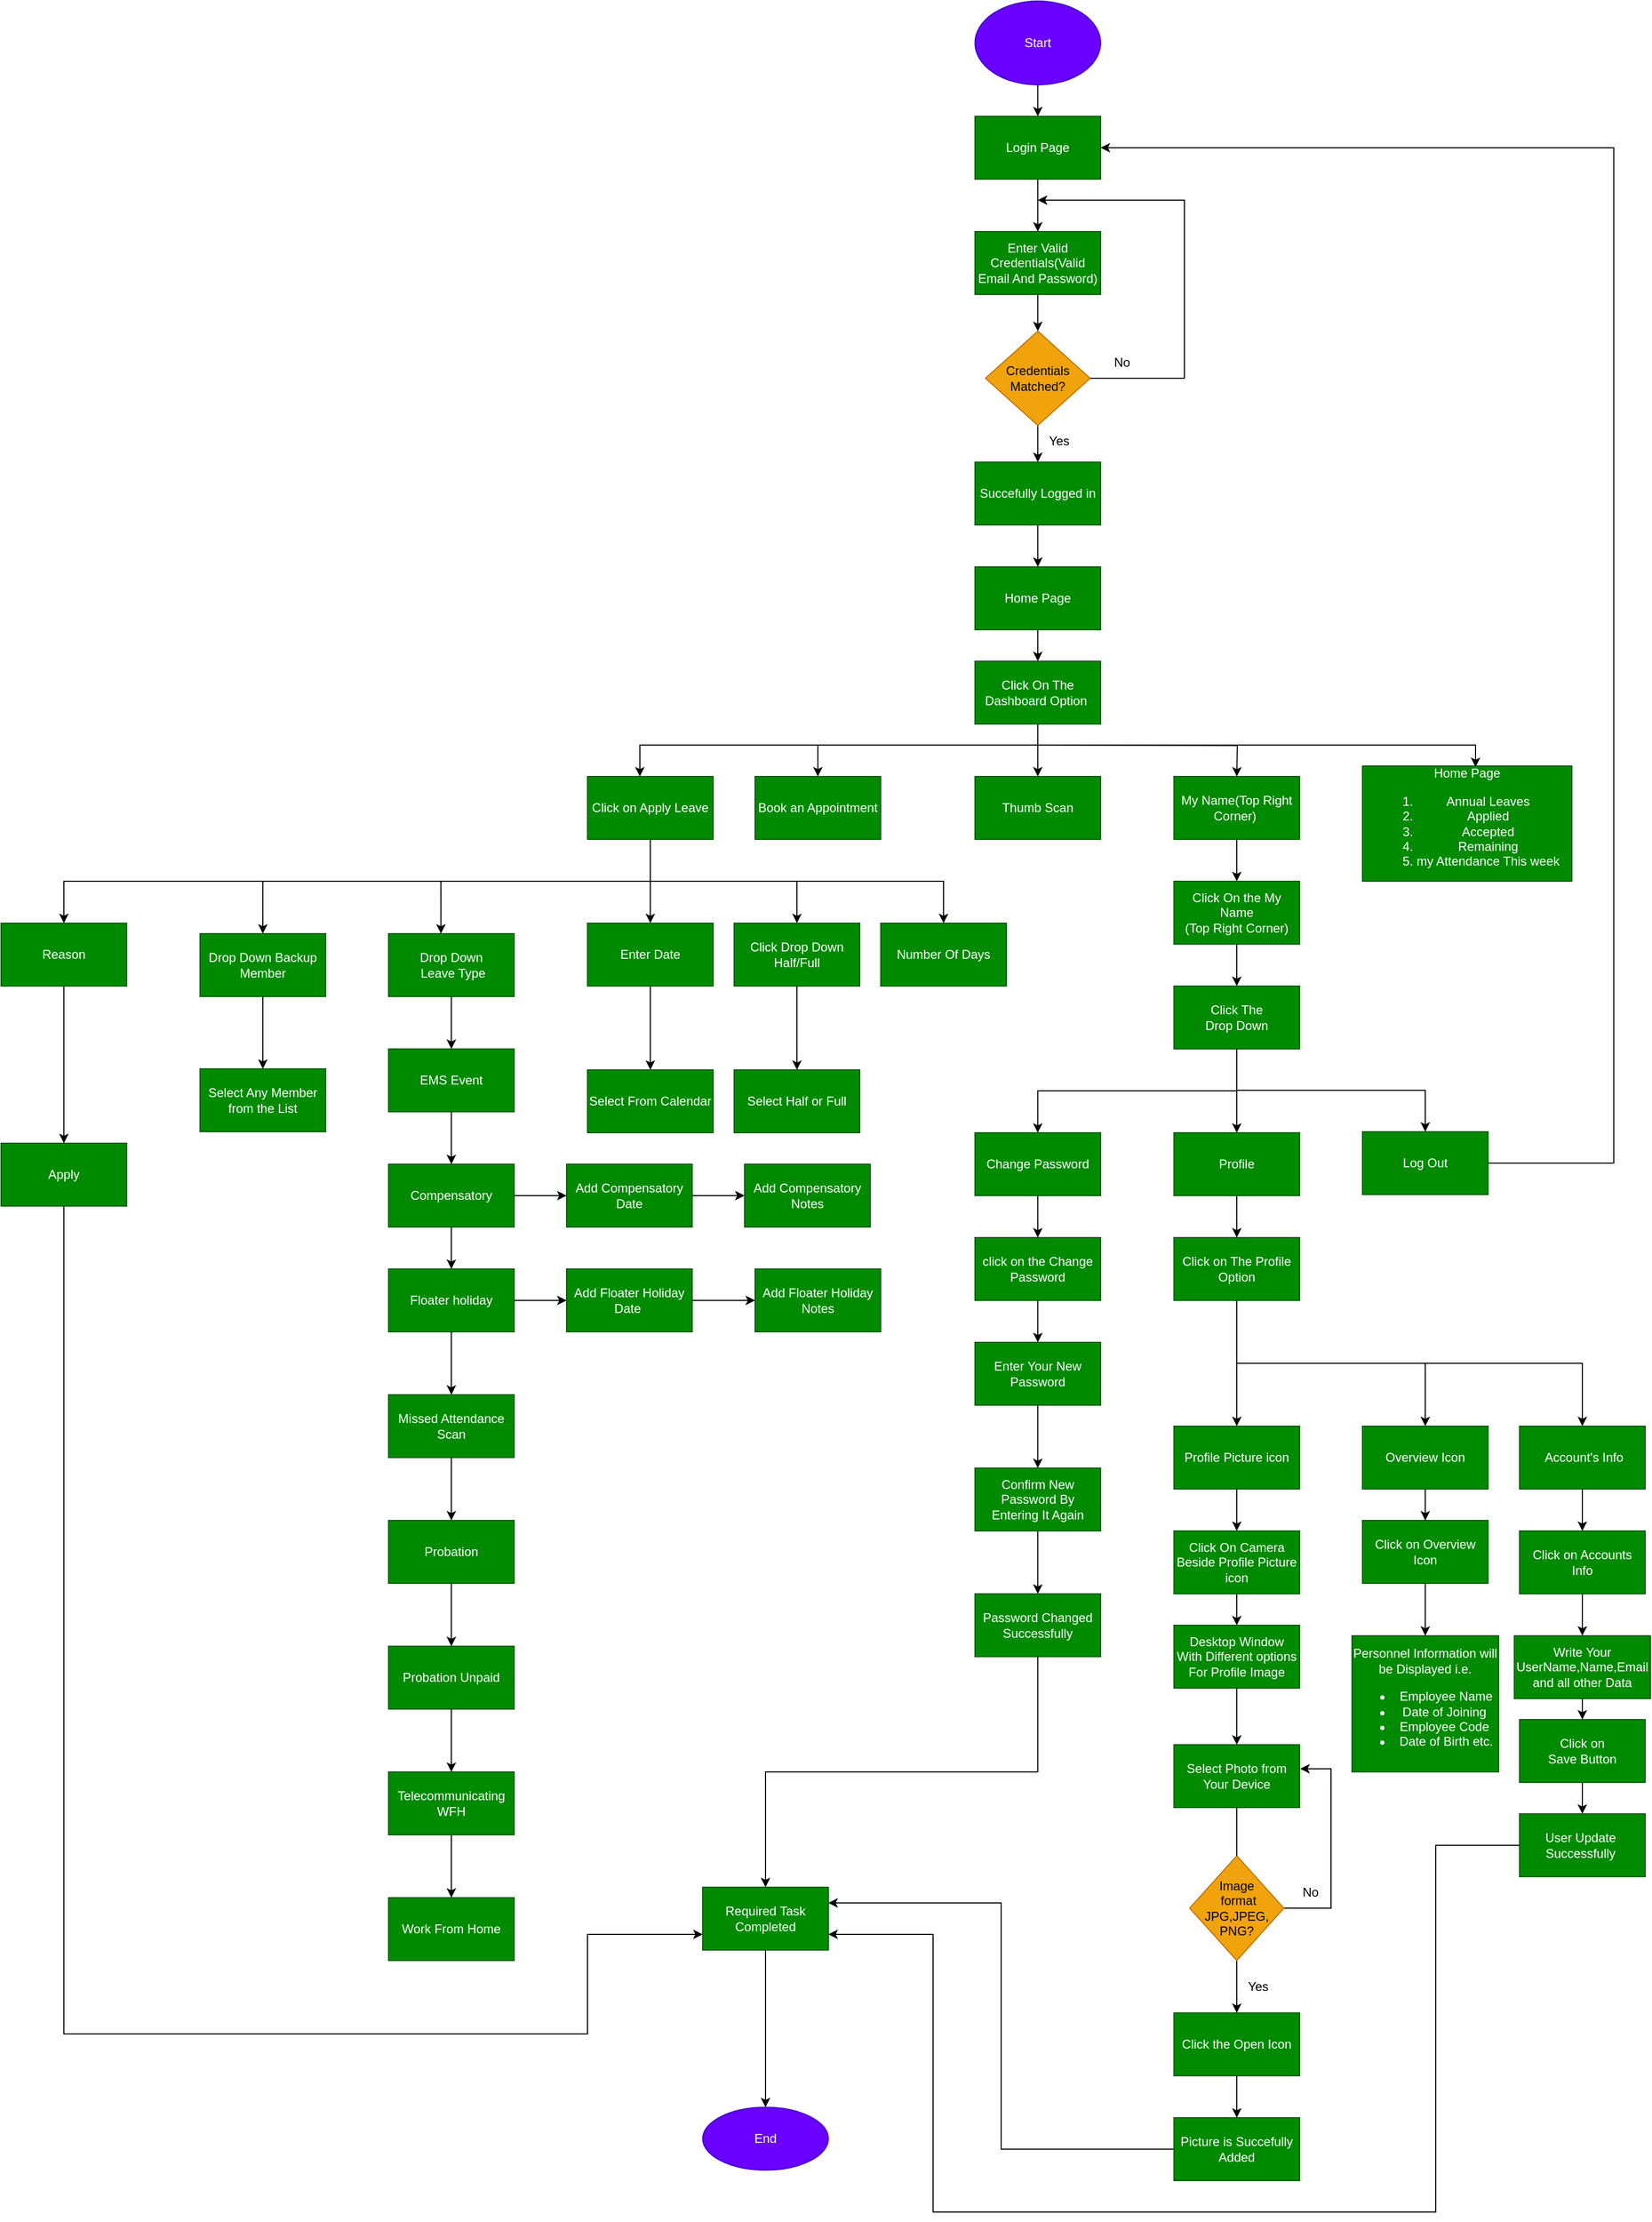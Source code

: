 <mxfile version="20.5.1" type="device"><diagram id="C5RBs43oDa-KdzZeNtuy" name="Page-1"><mxGraphModel dx="2405" dy="876" grid="1" gridSize="10" guides="1" tooltips="1" connect="1" arrows="1" fold="1" page="1" pageScale="1" pageWidth="827" pageHeight="1169" math="0" shadow="0"><root><mxCell id="WIyWlLk6GJQsqaUBKTNV-0"/><mxCell id="WIyWlLk6GJQsqaUBKTNV-1" parent="WIyWlLk6GJQsqaUBKTNV-0"/><mxCell id="7lAo1wxDsOlnuEA55VsT-2" value="" style="edgeStyle=orthogonalEdgeStyle;rounded=0;orthogonalLoop=1;jettySize=auto;html=1;" edge="1" parent="WIyWlLk6GJQsqaUBKTNV-1" source="7lAo1wxDsOlnuEA55VsT-0" target="7lAo1wxDsOlnuEA55VsT-1"><mxGeometry relative="1" as="geometry"/></mxCell><mxCell id="7lAo1wxDsOlnuEA55VsT-0" value="Start" style="ellipse;whiteSpace=wrap;html=1;fillColor=#6a00ff;fontColor=#ffffff;strokeColor=#3700CC;" vertex="1" parent="WIyWlLk6GJQsqaUBKTNV-1"><mxGeometry x="380" y="30" width="120" height="80" as="geometry"/></mxCell><mxCell id="7lAo1wxDsOlnuEA55VsT-11" value="" style="edgeStyle=orthogonalEdgeStyle;rounded=0;orthogonalLoop=1;jettySize=auto;html=1;" edge="1" parent="WIyWlLk6GJQsqaUBKTNV-1" source="7lAo1wxDsOlnuEA55VsT-1" target="7lAo1wxDsOlnuEA55VsT-5"><mxGeometry relative="1" as="geometry"/></mxCell><mxCell id="7lAo1wxDsOlnuEA55VsT-1" value="Login Page" style="whiteSpace=wrap;html=1;fillColor=#008a00;fontColor=#ffffff;strokeColor=#005700;" vertex="1" parent="WIyWlLk6GJQsqaUBKTNV-1"><mxGeometry x="380" y="140" width="120" height="60" as="geometry"/></mxCell><mxCell id="7lAo1wxDsOlnuEA55VsT-16" value="" style="edgeStyle=orthogonalEdgeStyle;rounded=0;orthogonalLoop=1;jettySize=auto;html=1;" edge="1" parent="WIyWlLk6GJQsqaUBKTNV-1" source="7lAo1wxDsOlnuEA55VsT-5" target="7lAo1wxDsOlnuEA55VsT-6"><mxGeometry relative="1" as="geometry"/></mxCell><mxCell id="7lAo1wxDsOlnuEA55VsT-5" value="Enter Valid Credentials(Valid Email And Password)" style="rounded=0;whiteSpace=wrap;html=1;fillColor=#008a00;fontColor=#ffffff;strokeColor=#005700;" vertex="1" parent="WIyWlLk6GJQsqaUBKTNV-1"><mxGeometry x="380" y="250" width="120" height="60" as="geometry"/></mxCell><mxCell id="7lAo1wxDsOlnuEA55VsT-18" value="" style="edgeStyle=orthogonalEdgeStyle;rounded=0;orthogonalLoop=1;jettySize=auto;html=1;" edge="1" parent="WIyWlLk6GJQsqaUBKTNV-1" source="7lAo1wxDsOlnuEA55VsT-6" target="7lAo1wxDsOlnuEA55VsT-17"><mxGeometry relative="1" as="geometry"/></mxCell><mxCell id="7lAo1wxDsOlnuEA55VsT-6" value="Credentials Matched?" style="rhombus;whiteSpace=wrap;html=1;fillColor=#f0a30a;fontColor=#000000;strokeColor=#BD7000;" vertex="1" parent="WIyWlLk6GJQsqaUBKTNV-1"><mxGeometry x="390" y="345" width="100" height="90" as="geometry"/></mxCell><mxCell id="7lAo1wxDsOlnuEA55VsT-14" value="" style="edgeStyle=elbowEdgeStyle;elbow=horizontal;endArrow=classic;html=1;rounded=0;exitX=1;exitY=0.5;exitDx=0;exitDy=0;" edge="1" parent="WIyWlLk6GJQsqaUBKTNV-1" source="7lAo1wxDsOlnuEA55VsT-6"><mxGeometry width="50" height="50" relative="1" as="geometry"><mxPoint x="590" y="440" as="sourcePoint"/><mxPoint x="440" y="220" as="targetPoint"/><Array as="points"><mxPoint x="580" y="290"/></Array></mxGeometry></mxCell><mxCell id="7lAo1wxDsOlnuEA55VsT-15" value="No" style="text;html=1;align=center;verticalAlign=middle;resizable=0;points=[];autosize=1;strokeColor=none;fillColor=none;" vertex="1" parent="WIyWlLk6GJQsqaUBKTNV-1"><mxGeometry x="500" y="360" width="40" height="30" as="geometry"/></mxCell><mxCell id="7lAo1wxDsOlnuEA55VsT-21" value="" style="edgeStyle=orthogonalEdgeStyle;rounded=0;orthogonalLoop=1;jettySize=auto;html=1;" edge="1" parent="WIyWlLk6GJQsqaUBKTNV-1" source="7lAo1wxDsOlnuEA55VsT-17" target="7lAo1wxDsOlnuEA55VsT-20"><mxGeometry relative="1" as="geometry"/></mxCell><mxCell id="7lAo1wxDsOlnuEA55VsT-17" value="Succefully Logged in" style="rounded=0;whiteSpace=wrap;html=1;fillColor=#008a00;fontColor=#ffffff;strokeColor=#005700;" vertex="1" parent="WIyWlLk6GJQsqaUBKTNV-1"><mxGeometry x="380" y="470" width="120" height="60" as="geometry"/></mxCell><mxCell id="7lAo1wxDsOlnuEA55VsT-19" value="Yes" style="text;html=1;align=center;verticalAlign=middle;resizable=0;points=[];autosize=1;strokeColor=none;fillColor=none;" vertex="1" parent="WIyWlLk6GJQsqaUBKTNV-1"><mxGeometry x="440" y="435" width="40" height="30" as="geometry"/></mxCell><mxCell id="7lAo1wxDsOlnuEA55VsT-23" value="" style="edgeStyle=orthogonalEdgeStyle;rounded=0;orthogonalLoop=1;jettySize=auto;html=1;" edge="1" parent="WIyWlLk6GJQsqaUBKTNV-1" source="7lAo1wxDsOlnuEA55VsT-20" target="7lAo1wxDsOlnuEA55VsT-22"><mxGeometry relative="1" as="geometry"/></mxCell><mxCell id="7lAo1wxDsOlnuEA55VsT-20" value="Home Page" style="rounded=0;whiteSpace=wrap;html=1;fillColor=#008a00;fontColor=#ffffff;strokeColor=#005700;" vertex="1" parent="WIyWlLk6GJQsqaUBKTNV-1"><mxGeometry x="380" y="570" width="120" height="60" as="geometry"/></mxCell><mxCell id="7lAo1wxDsOlnuEA55VsT-28" value="" style="edgeStyle=orthogonalEdgeStyle;rounded=0;orthogonalLoop=1;jettySize=auto;html=1;" edge="1" parent="WIyWlLk6GJQsqaUBKTNV-1" source="7lAo1wxDsOlnuEA55VsT-22"><mxGeometry relative="1" as="geometry"><mxPoint x="440" y="770" as="targetPoint"/></mxGeometry></mxCell><mxCell id="7lAo1wxDsOlnuEA55VsT-32" style="edgeStyle=orthogonalEdgeStyle;rounded=0;orthogonalLoop=1;jettySize=auto;html=1;" edge="1" parent="WIyWlLk6GJQsqaUBKTNV-1"><mxGeometry relative="1" as="geometry"><mxPoint x="440" y="740" as="sourcePoint"/><mxPoint x="630" y="770" as="targetPoint"/></mxGeometry></mxCell><mxCell id="7lAo1wxDsOlnuEA55VsT-37" style="edgeStyle=orthogonalEdgeStyle;rounded=0;orthogonalLoop=1;jettySize=auto;html=1;exitX=0.5;exitY=1;exitDx=0;exitDy=0;entryX=0.5;entryY=0;entryDx=0;entryDy=0;" edge="1" parent="WIyWlLk6GJQsqaUBKTNV-1" source="7lAo1wxDsOlnuEA55VsT-22"><mxGeometry relative="1" as="geometry"><mxPoint x="60" y="770" as="targetPoint"/><Array as="points"><mxPoint x="440" y="740"/><mxPoint x="60" y="740"/></Array></mxGeometry></mxCell><mxCell id="7lAo1wxDsOlnuEA55VsT-42" style="edgeStyle=orthogonalEdgeStyle;rounded=0;orthogonalLoop=1;jettySize=auto;html=1;exitX=0.5;exitY=1;exitDx=0;exitDy=0;entryX=0.5;entryY=0;entryDx=0;entryDy=0;" edge="1" parent="WIyWlLk6GJQsqaUBKTNV-1" source="7lAo1wxDsOlnuEA55VsT-22" target="7lAo1wxDsOlnuEA55VsT-41"><mxGeometry relative="1" as="geometry"><Array as="points"><mxPoint x="440" y="740"/><mxPoint x="230" y="740"/></Array></mxGeometry></mxCell><mxCell id="7lAo1wxDsOlnuEA55VsT-58" style="edgeStyle=orthogonalEdgeStyle;rounded=0;orthogonalLoop=1;jettySize=auto;html=1;exitX=0.5;exitY=1;exitDx=0;exitDy=0;entryX=0.54;entryY=0.009;entryDx=0;entryDy=0;entryPerimeter=0;" edge="1" parent="WIyWlLk6GJQsqaUBKTNV-1" source="7lAo1wxDsOlnuEA55VsT-22" target="7lAo1wxDsOlnuEA55VsT-35"><mxGeometry relative="1" as="geometry"/></mxCell><mxCell id="7lAo1wxDsOlnuEA55VsT-22" value="Click On The Dashboard Option&amp;nbsp;" style="whiteSpace=wrap;html=1;rounded=0;fillColor=#008a00;fontColor=#ffffff;strokeColor=#005700;" vertex="1" parent="WIyWlLk6GJQsqaUBKTNV-1"><mxGeometry x="380" y="660" width="120" height="60" as="geometry"/></mxCell><mxCell id="7lAo1wxDsOlnuEA55VsT-104" value="" style="edgeStyle=orthogonalEdgeStyle;rounded=0;orthogonalLoop=1;jettySize=auto;html=1;" edge="1" parent="WIyWlLk6GJQsqaUBKTNV-1" source="7lAo1wxDsOlnuEA55VsT-33" target="7lAo1wxDsOlnuEA55VsT-103"><mxGeometry relative="1" as="geometry"/></mxCell><mxCell id="7lAo1wxDsOlnuEA55VsT-109" style="edgeStyle=orthogonalEdgeStyle;rounded=0;orthogonalLoop=1;jettySize=auto;html=1;exitX=0.5;exitY=1;exitDx=0;exitDy=0;entryX=0.5;entryY=0;entryDx=0;entryDy=0;" edge="1" parent="WIyWlLk6GJQsqaUBKTNV-1" source="7lAo1wxDsOlnuEA55VsT-33" target="7lAo1wxDsOlnuEA55VsT-105"><mxGeometry relative="1" as="geometry"/></mxCell><mxCell id="7lAo1wxDsOlnuEA55VsT-110" style="edgeStyle=orthogonalEdgeStyle;rounded=0;orthogonalLoop=1;jettySize=auto;html=1;exitX=0.5;exitY=1;exitDx=0;exitDy=0;" edge="1" parent="WIyWlLk6GJQsqaUBKTNV-1" source="7lAo1wxDsOlnuEA55VsT-33" target="7lAo1wxDsOlnuEA55VsT-106"><mxGeometry relative="1" as="geometry"/></mxCell><mxCell id="7lAo1wxDsOlnuEA55VsT-111" style="edgeStyle=orthogonalEdgeStyle;rounded=0;orthogonalLoop=1;jettySize=auto;html=1;exitX=0.5;exitY=1;exitDx=0;exitDy=0;entryX=0.5;entryY=0;entryDx=0;entryDy=0;" edge="1" parent="WIyWlLk6GJQsqaUBKTNV-1" source="7lAo1wxDsOlnuEA55VsT-33" target="7lAo1wxDsOlnuEA55VsT-107"><mxGeometry relative="1" as="geometry"/></mxCell><mxCell id="7lAo1wxDsOlnuEA55VsT-112" style="edgeStyle=orthogonalEdgeStyle;rounded=0;orthogonalLoop=1;jettySize=auto;html=1;exitX=0.5;exitY=1;exitDx=0;exitDy=0;entryX=0.417;entryY=0;entryDx=0;entryDy=0;entryPerimeter=0;" edge="1" parent="WIyWlLk6GJQsqaUBKTNV-1" source="7lAo1wxDsOlnuEA55VsT-33" target="7lAo1wxDsOlnuEA55VsT-108"><mxGeometry relative="1" as="geometry"><Array as="points"><mxPoint x="70" y="870"/><mxPoint x="-130" y="870"/></Array></mxGeometry></mxCell><mxCell id="7lAo1wxDsOlnuEA55VsT-118" style="edgeStyle=orthogonalEdgeStyle;rounded=0;orthogonalLoop=1;jettySize=auto;html=1;exitX=0.5;exitY=1;exitDx=0;exitDy=0;entryX=0.5;entryY=0;entryDx=0;entryDy=0;" edge="1" parent="WIyWlLk6GJQsqaUBKTNV-1" source="7lAo1wxDsOlnuEA55VsT-33" target="7lAo1wxDsOlnuEA55VsT-117"><mxGeometry relative="1" as="geometry"><Array as="points"><mxPoint x="70" y="870"/><mxPoint x="-300" y="870"/></Array></mxGeometry></mxCell><mxCell id="7lAo1wxDsOlnuEA55VsT-33" value="Click on Apply Leave" style="rounded=0;whiteSpace=wrap;html=1;fillColor=#008a00;fontColor=#ffffff;strokeColor=#005700;" vertex="1" parent="WIyWlLk6GJQsqaUBKTNV-1"><mxGeometry x="10" y="770" width="120" height="60" as="geometry"/></mxCell><mxCell id="7lAo1wxDsOlnuEA55VsT-35" value="Home Page&lt;br&gt;&lt;ol&gt;&lt;li&gt;&lt;span style=&quot;background-color: initial;&quot;&gt;Annual Leaves&lt;/span&gt;&lt;/li&gt;&lt;li&gt;Applied&lt;/li&gt;&lt;li&gt;Accepted&lt;/li&gt;&lt;li&gt;Remaining&lt;/li&gt;&lt;li&gt;my Attendance This week&lt;/li&gt;&lt;/ol&gt;" style="rounded=0;whiteSpace=wrap;html=1;fillColor=#008a00;fontColor=#ffffff;strokeColor=#005700;" vertex="1" parent="WIyWlLk6GJQsqaUBKTNV-1"><mxGeometry x="750" y="760" width="200" height="110" as="geometry"/></mxCell><mxCell id="7lAo1wxDsOlnuEA55VsT-44" value="" style="edgeStyle=orthogonalEdgeStyle;rounded=0;orthogonalLoop=1;jettySize=auto;html=1;" edge="1" parent="WIyWlLk6GJQsqaUBKTNV-1" source="7lAo1wxDsOlnuEA55VsT-39" target="7lAo1wxDsOlnuEA55VsT-43"><mxGeometry relative="1" as="geometry"/></mxCell><mxCell id="7lAo1wxDsOlnuEA55VsT-39" value="My Name(Top Right Corner)&amp;nbsp;" style="whiteSpace=wrap;html=1;rounded=0;fillColor=#008a00;fontColor=#ffffff;strokeColor=#005700;" vertex="1" parent="WIyWlLk6GJQsqaUBKTNV-1"><mxGeometry x="570" y="770" width="120" height="60" as="geometry"/></mxCell><mxCell id="7lAo1wxDsOlnuEA55VsT-40" value="Thumb Scan" style="rounded=0;whiteSpace=wrap;html=1;fillColor=#008a00;fontColor=#ffffff;strokeColor=#005700;" vertex="1" parent="WIyWlLk6GJQsqaUBKTNV-1"><mxGeometry x="380" y="770" width="120" height="60" as="geometry"/></mxCell><mxCell id="7lAo1wxDsOlnuEA55VsT-41" value="Book an Appointment" style="rounded=0;whiteSpace=wrap;html=1;fillColor=#008a00;fontColor=#ffffff;strokeColor=#005700;" vertex="1" parent="WIyWlLk6GJQsqaUBKTNV-1"><mxGeometry x="170" y="770" width="120" height="60" as="geometry"/></mxCell><mxCell id="7lAo1wxDsOlnuEA55VsT-46" value="" style="edgeStyle=orthogonalEdgeStyle;rounded=0;orthogonalLoop=1;jettySize=auto;html=1;" edge="1" parent="WIyWlLk6GJQsqaUBKTNV-1" source="7lAo1wxDsOlnuEA55VsT-43" target="7lAo1wxDsOlnuEA55VsT-45"><mxGeometry relative="1" as="geometry"/></mxCell><mxCell id="7lAo1wxDsOlnuEA55VsT-43" value="Click On the My Name&lt;br&gt;(Top Right Corner)" style="whiteSpace=wrap;html=1;rounded=0;fillColor=#008a00;fontColor=#ffffff;strokeColor=#005700;" vertex="1" parent="WIyWlLk6GJQsqaUBKTNV-1"><mxGeometry x="570" y="870" width="120" height="60" as="geometry"/></mxCell><mxCell id="7lAo1wxDsOlnuEA55VsT-48" value="" style="edgeStyle=orthogonalEdgeStyle;rounded=0;orthogonalLoop=1;jettySize=auto;html=1;" edge="1" parent="WIyWlLk6GJQsqaUBKTNV-1" source="7lAo1wxDsOlnuEA55VsT-45" target="7lAo1wxDsOlnuEA55VsT-47"><mxGeometry relative="1" as="geometry"/></mxCell><mxCell id="7lAo1wxDsOlnuEA55VsT-51" style="edgeStyle=orthogonalEdgeStyle;rounded=0;orthogonalLoop=1;jettySize=auto;html=1;exitX=0.5;exitY=1;exitDx=0;exitDy=0;" edge="1" parent="WIyWlLk6GJQsqaUBKTNV-1" source="7lAo1wxDsOlnuEA55VsT-45" target="7lAo1wxDsOlnuEA55VsT-50"><mxGeometry relative="1" as="geometry"/></mxCell><mxCell id="7lAo1wxDsOlnuEA55VsT-52" style="edgeStyle=orthogonalEdgeStyle;rounded=0;orthogonalLoop=1;jettySize=auto;html=1;exitX=0.5;exitY=1;exitDx=0;exitDy=0;entryX=0.5;entryY=0;entryDx=0;entryDy=0;" edge="1" parent="WIyWlLk6GJQsqaUBKTNV-1" source="7lAo1wxDsOlnuEA55VsT-45" target="7lAo1wxDsOlnuEA55VsT-49"><mxGeometry relative="1" as="geometry"/></mxCell><mxCell id="7lAo1wxDsOlnuEA55VsT-45" value="Click The&lt;br&gt;Drop Down" style="whiteSpace=wrap;html=1;rounded=0;fillColor=#008a00;fontColor=#ffffff;strokeColor=#005700;" vertex="1" parent="WIyWlLk6GJQsqaUBKTNV-1"><mxGeometry x="570" y="970" width="120" height="60" as="geometry"/></mxCell><mxCell id="7lAo1wxDsOlnuEA55VsT-54" value="" style="edgeStyle=orthogonalEdgeStyle;rounded=0;orthogonalLoop=1;jettySize=auto;html=1;" edge="1" parent="WIyWlLk6GJQsqaUBKTNV-1" source="7lAo1wxDsOlnuEA55VsT-47" target="7lAo1wxDsOlnuEA55VsT-53"><mxGeometry relative="1" as="geometry"/></mxCell><mxCell id="7lAo1wxDsOlnuEA55VsT-47" value="Profile" style="whiteSpace=wrap;html=1;rounded=0;fillColor=#008a00;fontColor=#ffffff;strokeColor=#005700;" vertex="1" parent="WIyWlLk6GJQsqaUBKTNV-1"><mxGeometry x="570" y="1110" width="120" height="60" as="geometry"/></mxCell><mxCell id="7lAo1wxDsOlnuEA55VsT-56" value="" style="edgeStyle=orthogonalEdgeStyle;rounded=0;orthogonalLoop=1;jettySize=auto;html=1;" edge="1" parent="WIyWlLk6GJQsqaUBKTNV-1" source="7lAo1wxDsOlnuEA55VsT-49" target="7lAo1wxDsOlnuEA55VsT-55"><mxGeometry relative="1" as="geometry"/></mxCell><mxCell id="7lAo1wxDsOlnuEA55VsT-49" value="Change Password" style="rounded=0;whiteSpace=wrap;html=1;fillColor=#008a00;fontColor=#ffffff;strokeColor=#005700;" vertex="1" parent="WIyWlLk6GJQsqaUBKTNV-1"><mxGeometry x="380" y="1110" width="120" height="60" as="geometry"/></mxCell><mxCell id="7lAo1wxDsOlnuEA55VsT-57" style="edgeStyle=orthogonalEdgeStyle;rounded=0;orthogonalLoop=1;jettySize=auto;html=1;exitX=1;exitY=0.5;exitDx=0;exitDy=0;entryX=1;entryY=0.5;entryDx=0;entryDy=0;" edge="1" parent="WIyWlLk6GJQsqaUBKTNV-1" source="7lAo1wxDsOlnuEA55VsT-50" target="7lAo1wxDsOlnuEA55VsT-1"><mxGeometry relative="1" as="geometry"><Array as="points"><mxPoint x="990" y="1139"/><mxPoint x="990" y="170"/></Array></mxGeometry></mxCell><mxCell id="7lAo1wxDsOlnuEA55VsT-50" value="Log Out" style="rounded=0;whiteSpace=wrap;html=1;fillColor=#008a00;fontColor=#ffffff;strokeColor=#005700;" vertex="1" parent="WIyWlLk6GJQsqaUBKTNV-1"><mxGeometry x="750" y="1109" width="120" height="60" as="geometry"/></mxCell><mxCell id="7lAo1wxDsOlnuEA55VsT-62" value="" style="edgeStyle=orthogonalEdgeStyle;rounded=0;orthogonalLoop=1;jettySize=auto;html=1;" edge="1" parent="WIyWlLk6GJQsqaUBKTNV-1" source="7lAo1wxDsOlnuEA55VsT-53" target="7lAo1wxDsOlnuEA55VsT-61"><mxGeometry relative="1" as="geometry"/></mxCell><mxCell id="7lAo1wxDsOlnuEA55VsT-65" style="edgeStyle=orthogonalEdgeStyle;rounded=0;orthogonalLoop=1;jettySize=auto;html=1;exitX=0.5;exitY=1;exitDx=0;exitDy=0;entryX=0.5;entryY=0;entryDx=0;entryDy=0;" edge="1" parent="WIyWlLk6GJQsqaUBKTNV-1" source="7lAo1wxDsOlnuEA55VsT-53" target="7lAo1wxDsOlnuEA55VsT-63"><mxGeometry relative="1" as="geometry"/></mxCell><mxCell id="7lAo1wxDsOlnuEA55VsT-66" style="edgeStyle=orthogonalEdgeStyle;rounded=0;orthogonalLoop=1;jettySize=auto;html=1;exitX=0.5;exitY=1;exitDx=0;exitDy=0;entryX=0.5;entryY=0;entryDx=0;entryDy=0;" edge="1" parent="WIyWlLk6GJQsqaUBKTNV-1" source="7lAo1wxDsOlnuEA55VsT-53" target="7lAo1wxDsOlnuEA55VsT-64"><mxGeometry relative="1" as="geometry"/></mxCell><mxCell id="7lAo1wxDsOlnuEA55VsT-53" value="Click on The Profile Option" style="whiteSpace=wrap;html=1;rounded=0;fillColor=#008a00;fontColor=#ffffff;strokeColor=#005700;" vertex="1" parent="WIyWlLk6GJQsqaUBKTNV-1"><mxGeometry x="570" y="1210" width="120" height="60" as="geometry"/></mxCell><mxCell id="7lAo1wxDsOlnuEA55VsT-60" value="" style="edgeStyle=orthogonalEdgeStyle;rounded=0;orthogonalLoop=1;jettySize=auto;html=1;" edge="1" parent="WIyWlLk6GJQsqaUBKTNV-1" source="7lAo1wxDsOlnuEA55VsT-55" target="7lAo1wxDsOlnuEA55VsT-59"><mxGeometry relative="1" as="geometry"/></mxCell><mxCell id="7lAo1wxDsOlnuEA55VsT-55" value="click on the Change Password" style="whiteSpace=wrap;html=1;rounded=0;fillColor=#008a00;fontColor=#ffffff;strokeColor=#005700;" vertex="1" parent="WIyWlLk6GJQsqaUBKTNV-1"><mxGeometry x="380" y="1210" width="120" height="60" as="geometry"/></mxCell><mxCell id="7lAo1wxDsOlnuEA55VsT-100" value="" style="edgeStyle=orthogonalEdgeStyle;rounded=0;orthogonalLoop=1;jettySize=auto;html=1;" edge="1" parent="WIyWlLk6GJQsqaUBKTNV-1" source="7lAo1wxDsOlnuEA55VsT-59" target="7lAo1wxDsOlnuEA55VsT-99"><mxGeometry relative="1" as="geometry"/></mxCell><mxCell id="7lAo1wxDsOlnuEA55VsT-59" value="Enter Your New Password" style="whiteSpace=wrap;html=1;rounded=0;fillColor=#008a00;fontColor=#ffffff;strokeColor=#005700;" vertex="1" parent="WIyWlLk6GJQsqaUBKTNV-1"><mxGeometry x="380" y="1310" width="120" height="60" as="geometry"/></mxCell><mxCell id="7lAo1wxDsOlnuEA55VsT-68" value="" style="edgeStyle=orthogonalEdgeStyle;rounded=0;orthogonalLoop=1;jettySize=auto;html=1;" edge="1" parent="WIyWlLk6GJQsqaUBKTNV-1" source="7lAo1wxDsOlnuEA55VsT-61" target="7lAo1wxDsOlnuEA55VsT-67"><mxGeometry relative="1" as="geometry"/></mxCell><mxCell id="7lAo1wxDsOlnuEA55VsT-61" value="Profile Picture icon" style="whiteSpace=wrap;html=1;rounded=0;fillColor=#008a00;fontColor=#ffffff;strokeColor=#005700;" vertex="1" parent="WIyWlLk6GJQsqaUBKTNV-1"><mxGeometry x="570" y="1390" width="120" height="60" as="geometry"/></mxCell><mxCell id="7lAo1wxDsOlnuEA55VsT-89" value="" style="edgeStyle=orthogonalEdgeStyle;rounded=0;orthogonalLoop=1;jettySize=auto;html=1;startArrow=none;" edge="1" parent="WIyWlLk6GJQsqaUBKTNV-1" source="7lAo1wxDsOlnuEA55VsT-90" target="7lAo1wxDsOlnuEA55VsT-88"><mxGeometry relative="1" as="geometry"/></mxCell><mxCell id="7lAo1wxDsOlnuEA55VsT-91" value="" style="edgeStyle=orthogonalEdgeStyle;rounded=0;orthogonalLoop=1;jettySize=auto;html=1;" edge="1" parent="WIyWlLk6GJQsqaUBKTNV-1" source="7lAo1wxDsOlnuEA55VsT-63" target="7lAo1wxDsOlnuEA55VsT-90"><mxGeometry relative="1" as="geometry"/></mxCell><mxCell id="7lAo1wxDsOlnuEA55VsT-63" value="Overview Icon" style="rounded=0;whiteSpace=wrap;html=1;fillColor=#008a00;fontColor=#ffffff;strokeColor=#005700;" vertex="1" parent="WIyWlLk6GJQsqaUBKTNV-1"><mxGeometry x="750" y="1390" width="120" height="60" as="geometry"/></mxCell><mxCell id="7lAo1wxDsOlnuEA55VsT-78" value="" style="edgeStyle=orthogonalEdgeStyle;rounded=0;orthogonalLoop=1;jettySize=auto;html=1;" edge="1" parent="WIyWlLk6GJQsqaUBKTNV-1" source="7lAo1wxDsOlnuEA55VsT-64" target="7lAo1wxDsOlnuEA55VsT-77"><mxGeometry relative="1" as="geometry"/></mxCell><mxCell id="7lAo1wxDsOlnuEA55VsT-64" value="&amp;nbsp;Account's Info" style="rounded=0;whiteSpace=wrap;html=1;fillColor=#008a00;fontColor=#ffffff;strokeColor=#005700;" vertex="1" parent="WIyWlLk6GJQsqaUBKTNV-1"><mxGeometry x="900" y="1390" width="120" height="60" as="geometry"/></mxCell><mxCell id="7lAo1wxDsOlnuEA55VsT-80" value="" style="edgeStyle=orthogonalEdgeStyle;rounded=0;orthogonalLoop=1;jettySize=auto;html=1;" edge="1" parent="WIyWlLk6GJQsqaUBKTNV-1" source="7lAo1wxDsOlnuEA55VsT-67"><mxGeometry relative="1" as="geometry"><mxPoint x="630.034" y="1580.038" as="targetPoint"/></mxGeometry></mxCell><mxCell id="7lAo1wxDsOlnuEA55VsT-67" value="Click On Camera Beside Profile Picture icon" style="whiteSpace=wrap;html=1;rounded=0;fillColor=#008a00;fontColor=#ffffff;strokeColor=#005700;" vertex="1" parent="WIyWlLk6GJQsqaUBKTNV-1"><mxGeometry x="570" y="1490" width="120" height="60" as="geometry"/></mxCell><mxCell id="7lAo1wxDsOlnuEA55VsT-72" value="" style="edgeStyle=orthogonalEdgeStyle;rounded=0;orthogonalLoop=1;jettySize=auto;html=1;" edge="1" parent="WIyWlLk6GJQsqaUBKTNV-1" source="7lAo1wxDsOlnuEA55VsT-69" target="7lAo1wxDsOlnuEA55VsT-71"><mxGeometry relative="1" as="geometry"/></mxCell><mxCell id="7lAo1wxDsOlnuEA55VsT-69" value="Desktop Window&lt;br&gt;With Different options For Profile Image" style="whiteSpace=wrap;html=1;rounded=0;fillColor=#008a00;fontColor=#ffffff;strokeColor=#005700;" vertex="1" parent="WIyWlLk6GJQsqaUBKTNV-1"><mxGeometry x="570" y="1580" width="120" height="60" as="geometry"/></mxCell><mxCell id="7lAo1wxDsOlnuEA55VsT-74" value="" style="edgeStyle=orthogonalEdgeStyle;rounded=0;orthogonalLoop=1;jettySize=auto;html=1;startArrow=none;" edge="1" parent="WIyWlLk6GJQsqaUBKTNV-1" source="7lAo1wxDsOlnuEA55VsT-83" target="7lAo1wxDsOlnuEA55VsT-73"><mxGeometry relative="1" as="geometry"/></mxCell><mxCell id="7lAo1wxDsOlnuEA55VsT-71" value="Select Photo from Your Device" style="whiteSpace=wrap;html=1;rounded=0;fillColor=#008a00;fontColor=#ffffff;strokeColor=#005700;" vertex="1" parent="WIyWlLk6GJQsqaUBKTNV-1"><mxGeometry x="570" y="1694" width="120" height="60" as="geometry"/></mxCell><mxCell id="7lAo1wxDsOlnuEA55VsT-76" value="" style="edgeStyle=orthogonalEdgeStyle;rounded=0;orthogonalLoop=1;jettySize=auto;html=1;" edge="1" parent="WIyWlLk6GJQsqaUBKTNV-1" source="7lAo1wxDsOlnuEA55VsT-73" target="7lAo1wxDsOlnuEA55VsT-75"><mxGeometry relative="1" as="geometry"/></mxCell><mxCell id="7lAo1wxDsOlnuEA55VsT-73" value="Click the Open Icon" style="whiteSpace=wrap;html=1;rounded=0;fillColor=#008a00;fontColor=#ffffff;strokeColor=#005700;" vertex="1" parent="WIyWlLk6GJQsqaUBKTNV-1"><mxGeometry x="570" y="1950" width="120" height="60" as="geometry"/></mxCell><mxCell id="7lAo1wxDsOlnuEA55VsT-153" style="edgeStyle=orthogonalEdgeStyle;rounded=0;orthogonalLoop=1;jettySize=auto;html=1;entryX=1;entryY=0.25;entryDx=0;entryDy=0;" edge="1" parent="WIyWlLk6GJQsqaUBKTNV-1" source="7lAo1wxDsOlnuEA55VsT-75" target="7lAo1wxDsOlnuEA55VsT-151"><mxGeometry relative="1" as="geometry"/></mxCell><mxCell id="7lAo1wxDsOlnuEA55VsT-75" value="Picture is Succefully Added" style="whiteSpace=wrap;html=1;rounded=0;fillColor=#008a00;fontColor=#ffffff;strokeColor=#005700;" vertex="1" parent="WIyWlLk6GJQsqaUBKTNV-1"><mxGeometry x="570" y="2050" width="120" height="60" as="geometry"/></mxCell><mxCell id="7lAo1wxDsOlnuEA55VsT-94" value="" style="edgeStyle=orthogonalEdgeStyle;rounded=0;orthogonalLoop=1;jettySize=auto;html=1;" edge="1" parent="WIyWlLk6GJQsqaUBKTNV-1" source="7lAo1wxDsOlnuEA55VsT-77" target="7lAo1wxDsOlnuEA55VsT-93"><mxGeometry relative="1" as="geometry"/></mxCell><mxCell id="7lAo1wxDsOlnuEA55VsT-77" value="Click on Accounts Info" style="whiteSpace=wrap;html=1;rounded=0;fillColor=#008a00;fontColor=#ffffff;strokeColor=#005700;" vertex="1" parent="WIyWlLk6GJQsqaUBKTNV-1"><mxGeometry x="900" y="1490" width="120" height="60" as="geometry"/></mxCell><mxCell id="7lAo1wxDsOlnuEA55VsT-85" style="edgeStyle=orthogonalEdgeStyle;rounded=0;orthogonalLoop=1;jettySize=auto;html=1;exitX=1;exitY=0.5;exitDx=0;exitDy=0;entryX=1.005;entryY=0.383;entryDx=0;entryDy=0;entryPerimeter=0;" edge="1" parent="WIyWlLk6GJQsqaUBKTNV-1" source="7lAo1wxDsOlnuEA55VsT-83" target="7lAo1wxDsOlnuEA55VsT-71"><mxGeometry relative="1" as="geometry"><Array as="points"><mxPoint x="720" y="1850"/><mxPoint x="720" y="1717"/></Array></mxGeometry></mxCell><mxCell id="7lAo1wxDsOlnuEA55VsT-83" value="Image&lt;br&gt;&amp;nbsp;format JPG,JPEG,&lt;br&gt;PNG?" style="rhombus;whiteSpace=wrap;html=1;rounded=0;fillColor=#f0a30a;fontColor=#000000;strokeColor=#BD7000;" vertex="1" parent="WIyWlLk6GJQsqaUBKTNV-1"><mxGeometry x="585" y="1800" width="90" height="100" as="geometry"/></mxCell><mxCell id="7lAo1wxDsOlnuEA55VsT-84" value="" style="edgeStyle=orthogonalEdgeStyle;rounded=0;orthogonalLoop=1;jettySize=auto;html=1;endArrow=none;" edge="1" parent="WIyWlLk6GJQsqaUBKTNV-1" source="7lAo1wxDsOlnuEA55VsT-71" target="7lAo1wxDsOlnuEA55VsT-83"><mxGeometry relative="1" as="geometry"><mxPoint x="630" y="1754" as="sourcePoint"/><mxPoint x="630" y="1950" as="targetPoint"/></mxGeometry></mxCell><mxCell id="7lAo1wxDsOlnuEA55VsT-86" value="No" style="text;html=1;align=center;verticalAlign=middle;resizable=0;points=[];autosize=1;strokeColor=none;fillColor=none;" vertex="1" parent="WIyWlLk6GJQsqaUBKTNV-1"><mxGeometry x="680" y="1820" width="40" height="30" as="geometry"/></mxCell><mxCell id="7lAo1wxDsOlnuEA55VsT-87" value="Yes" style="text;html=1;align=center;verticalAlign=middle;resizable=0;points=[];autosize=1;strokeColor=none;fillColor=none;" vertex="1" parent="WIyWlLk6GJQsqaUBKTNV-1"><mxGeometry x="630" y="1910" width="40" height="30" as="geometry"/></mxCell><mxCell id="7lAo1wxDsOlnuEA55VsT-88" value="Personnel Information will be Displayed i.e.&lt;br&gt;&lt;ul&gt;&lt;li&gt;Employee Name&lt;/li&gt;&lt;li&gt;Date of Joining&amp;nbsp;&lt;/li&gt;&lt;li&gt;Employee Code&amp;nbsp;&lt;/li&gt;&lt;li&gt;Date of Birth etc.&lt;/li&gt;&lt;/ul&gt;" style="whiteSpace=wrap;html=1;rounded=0;fillColor=#008a00;fontColor=#ffffff;strokeColor=#005700;" vertex="1" parent="WIyWlLk6GJQsqaUBKTNV-1"><mxGeometry x="740" y="1590" width="140" height="130" as="geometry"/></mxCell><mxCell id="7lAo1wxDsOlnuEA55VsT-90" value="Click on Overview Icon" style="whiteSpace=wrap;html=1;rounded=0;fillColor=#008a00;fontColor=#ffffff;strokeColor=#005700;" vertex="1" parent="WIyWlLk6GJQsqaUBKTNV-1"><mxGeometry x="750" y="1480" width="120" height="60" as="geometry"/></mxCell><mxCell id="7lAo1wxDsOlnuEA55VsT-92" value="" style="edgeStyle=orthogonalEdgeStyle;rounded=0;orthogonalLoop=1;jettySize=auto;html=1;endArrow=none;" edge="1" parent="WIyWlLk6GJQsqaUBKTNV-1" source="7lAo1wxDsOlnuEA55VsT-63" target="7lAo1wxDsOlnuEA55VsT-90"><mxGeometry relative="1" as="geometry"><mxPoint x="800" y="1450" as="sourcePoint"/><mxPoint x="800" y="1530" as="targetPoint"/></mxGeometry></mxCell><mxCell id="7lAo1wxDsOlnuEA55VsT-96" value="" style="edgeStyle=orthogonalEdgeStyle;rounded=0;orthogonalLoop=1;jettySize=auto;html=1;" edge="1" parent="WIyWlLk6GJQsqaUBKTNV-1" source="7lAo1wxDsOlnuEA55VsT-93" target="7lAo1wxDsOlnuEA55VsT-95"><mxGeometry relative="1" as="geometry"/></mxCell><mxCell id="7lAo1wxDsOlnuEA55VsT-93" value="Write Your UserName,Name,Email and all other Data" style="whiteSpace=wrap;html=1;rounded=0;fillColor=#008a00;fontColor=#ffffff;strokeColor=#005700;" vertex="1" parent="WIyWlLk6GJQsqaUBKTNV-1"><mxGeometry x="895" y="1590" width="130" height="60" as="geometry"/></mxCell><mxCell id="7lAo1wxDsOlnuEA55VsT-98" value="" style="edgeStyle=orthogonalEdgeStyle;rounded=0;orthogonalLoop=1;jettySize=auto;html=1;" edge="1" parent="WIyWlLk6GJQsqaUBKTNV-1" source="7lAo1wxDsOlnuEA55VsT-95" target="7lAo1wxDsOlnuEA55VsT-97"><mxGeometry relative="1" as="geometry"/></mxCell><mxCell id="7lAo1wxDsOlnuEA55VsT-95" value="Click on &lt;br&gt;Save Button" style="whiteSpace=wrap;html=1;rounded=0;fillColor=#008a00;fontColor=#ffffff;strokeColor=#005700;" vertex="1" parent="WIyWlLk6GJQsqaUBKTNV-1"><mxGeometry x="900" y="1670" width="120" height="60" as="geometry"/></mxCell><mxCell id="7lAo1wxDsOlnuEA55VsT-154" style="edgeStyle=orthogonalEdgeStyle;rounded=0;orthogonalLoop=1;jettySize=auto;html=1;entryX=1;entryY=0.75;entryDx=0;entryDy=0;" edge="1" parent="WIyWlLk6GJQsqaUBKTNV-1" source="7lAo1wxDsOlnuEA55VsT-97" target="7lAo1wxDsOlnuEA55VsT-151"><mxGeometry relative="1" as="geometry"><Array as="points"><mxPoint x="820" y="1790"/><mxPoint x="820" y="2140"/><mxPoint x="340" y="2140"/><mxPoint x="340" y="1875"/></Array></mxGeometry></mxCell><mxCell id="7lAo1wxDsOlnuEA55VsT-97" value="User Update&amp;nbsp;&lt;br&gt;Successfully&amp;nbsp;" style="whiteSpace=wrap;html=1;rounded=0;fillColor=#008a00;fontColor=#ffffff;strokeColor=#005700;" vertex="1" parent="WIyWlLk6GJQsqaUBKTNV-1"><mxGeometry x="900" y="1760" width="120" height="60" as="geometry"/></mxCell><mxCell id="7lAo1wxDsOlnuEA55VsT-102" value="" style="edgeStyle=orthogonalEdgeStyle;rounded=0;orthogonalLoop=1;jettySize=auto;html=1;" edge="1" parent="WIyWlLk6GJQsqaUBKTNV-1" source="7lAo1wxDsOlnuEA55VsT-99" target="7lAo1wxDsOlnuEA55VsT-101"><mxGeometry relative="1" as="geometry"/></mxCell><mxCell id="7lAo1wxDsOlnuEA55VsT-99" value="Confirm New Password By Entering It Again" style="whiteSpace=wrap;html=1;rounded=0;fillColor=#008a00;fontColor=#ffffff;strokeColor=#005700;" vertex="1" parent="WIyWlLk6GJQsqaUBKTNV-1"><mxGeometry x="380" y="1430" width="120" height="60" as="geometry"/></mxCell><mxCell id="7lAo1wxDsOlnuEA55VsT-152" style="edgeStyle=orthogonalEdgeStyle;rounded=0;orthogonalLoop=1;jettySize=auto;html=1;exitX=0.5;exitY=1;exitDx=0;exitDy=0;" edge="1" parent="WIyWlLk6GJQsqaUBKTNV-1" source="7lAo1wxDsOlnuEA55VsT-101" target="7lAo1wxDsOlnuEA55VsT-151"><mxGeometry relative="1" as="geometry"/></mxCell><mxCell id="7lAo1wxDsOlnuEA55VsT-101" value="Password Changed Successfully" style="whiteSpace=wrap;html=1;rounded=0;fillColor=#008a00;fontColor=#ffffff;strokeColor=#005700;" vertex="1" parent="WIyWlLk6GJQsqaUBKTNV-1"><mxGeometry x="380" y="1550" width="120" height="60" as="geometry"/></mxCell><mxCell id="7lAo1wxDsOlnuEA55VsT-150" value="" style="edgeStyle=orthogonalEdgeStyle;rounded=0;orthogonalLoop=1;jettySize=auto;html=1;" edge="1" parent="WIyWlLk6GJQsqaUBKTNV-1" source="7lAo1wxDsOlnuEA55VsT-103" target="7lAo1wxDsOlnuEA55VsT-149"><mxGeometry relative="1" as="geometry"/></mxCell><mxCell id="7lAo1wxDsOlnuEA55VsT-103" value="Enter Date" style="whiteSpace=wrap;html=1;rounded=0;fillColor=#008a00;fontColor=#ffffff;strokeColor=#005700;" vertex="1" parent="WIyWlLk6GJQsqaUBKTNV-1"><mxGeometry x="10" y="910" width="120" height="60" as="geometry"/></mxCell><mxCell id="7lAo1wxDsOlnuEA55VsT-116" value="" style="edgeStyle=orthogonalEdgeStyle;rounded=0;orthogonalLoop=1;jettySize=auto;html=1;" edge="1" parent="WIyWlLk6GJQsqaUBKTNV-1" source="7lAo1wxDsOlnuEA55VsT-105" target="7lAo1wxDsOlnuEA55VsT-115"><mxGeometry relative="1" as="geometry"/></mxCell><mxCell id="7lAo1wxDsOlnuEA55VsT-105" value="Click Drop Down&lt;br&gt;Half/Full" style="rounded=0;whiteSpace=wrap;html=1;fillColor=#008a00;fontColor=#ffffff;strokeColor=#005700;" vertex="1" parent="WIyWlLk6GJQsqaUBKTNV-1"><mxGeometry x="150" y="910" width="120" height="60" as="geometry"/></mxCell><mxCell id="7lAo1wxDsOlnuEA55VsT-106" value="Number Of Days" style="rounded=0;whiteSpace=wrap;html=1;fillColor=#008a00;fontColor=#ffffff;strokeColor=#005700;" vertex="1" parent="WIyWlLk6GJQsqaUBKTNV-1"><mxGeometry x="290" y="910" width="120" height="60" as="geometry"/></mxCell><mxCell id="7lAo1wxDsOlnuEA55VsT-146" value="" style="edgeStyle=orthogonalEdgeStyle;rounded=0;orthogonalLoop=1;jettySize=auto;html=1;" edge="1" parent="WIyWlLk6GJQsqaUBKTNV-1" source="7lAo1wxDsOlnuEA55VsT-107" target="7lAo1wxDsOlnuEA55VsT-143"><mxGeometry relative="1" as="geometry"/></mxCell><mxCell id="7lAo1wxDsOlnuEA55VsT-107" value="Reason" style="rounded=0;whiteSpace=wrap;html=1;fillColor=#008a00;fontColor=#ffffff;strokeColor=#005700;" vertex="1" parent="WIyWlLk6GJQsqaUBKTNV-1"><mxGeometry x="-550" y="910" width="120" height="60" as="geometry"/></mxCell><mxCell id="7lAo1wxDsOlnuEA55VsT-114" value="" style="edgeStyle=orthogonalEdgeStyle;rounded=0;orthogonalLoop=1;jettySize=auto;html=1;" edge="1" parent="WIyWlLk6GJQsqaUBKTNV-1" source="7lAo1wxDsOlnuEA55VsT-108" target="7lAo1wxDsOlnuEA55VsT-113"><mxGeometry relative="1" as="geometry"/></mxCell><mxCell id="7lAo1wxDsOlnuEA55VsT-108" value="Drop Down&lt;br&gt;&amp;nbsp;Leave Type" style="rounded=0;whiteSpace=wrap;html=1;fillColor=#008a00;fontColor=#ffffff;strokeColor=#005700;" vertex="1" parent="WIyWlLk6GJQsqaUBKTNV-1"><mxGeometry x="-180" y="920" width="120" height="60" as="geometry"/></mxCell><mxCell id="7lAo1wxDsOlnuEA55VsT-122" value="" style="edgeStyle=orthogonalEdgeStyle;rounded=0;orthogonalLoop=1;jettySize=auto;html=1;" edge="1" parent="WIyWlLk6GJQsqaUBKTNV-1" source="7lAo1wxDsOlnuEA55VsT-113" target="7lAo1wxDsOlnuEA55VsT-121"><mxGeometry relative="1" as="geometry"/></mxCell><mxCell id="7lAo1wxDsOlnuEA55VsT-113" value="EMS Event" style="whiteSpace=wrap;html=1;rounded=0;fillColor=#008a00;fontColor=#ffffff;strokeColor=#005700;" vertex="1" parent="WIyWlLk6GJQsqaUBKTNV-1"><mxGeometry x="-180" y="1030" width="120" height="60" as="geometry"/></mxCell><mxCell id="7lAo1wxDsOlnuEA55VsT-115" value="Select Half or Full" style="whiteSpace=wrap;html=1;rounded=0;fillColor=#008a00;fontColor=#ffffff;strokeColor=#005700;" vertex="1" parent="WIyWlLk6GJQsqaUBKTNV-1"><mxGeometry x="150" y="1050" width="120" height="60" as="geometry"/></mxCell><mxCell id="7lAo1wxDsOlnuEA55VsT-120" value="" style="edgeStyle=orthogonalEdgeStyle;rounded=0;orthogonalLoop=1;jettySize=auto;html=1;" edge="1" parent="WIyWlLk6GJQsqaUBKTNV-1" source="7lAo1wxDsOlnuEA55VsT-117" target="7lAo1wxDsOlnuEA55VsT-119"><mxGeometry relative="1" as="geometry"/></mxCell><mxCell id="7lAo1wxDsOlnuEA55VsT-117" value="Drop Down Backup Member" style="rounded=0;whiteSpace=wrap;html=1;fillColor=#008a00;fontColor=#ffffff;strokeColor=#005700;" vertex="1" parent="WIyWlLk6GJQsqaUBKTNV-1"><mxGeometry x="-360" y="920" width="120" height="60" as="geometry"/></mxCell><mxCell id="7lAo1wxDsOlnuEA55VsT-119" value="Select Any Member from the List" style="whiteSpace=wrap;html=1;rounded=0;fillColor=#008a00;fontColor=#ffffff;strokeColor=#005700;" vertex="1" parent="WIyWlLk6GJQsqaUBKTNV-1"><mxGeometry x="-360" y="1049" width="120" height="60" as="geometry"/></mxCell><mxCell id="7lAo1wxDsOlnuEA55VsT-124" value="" style="edgeStyle=orthogonalEdgeStyle;rounded=0;orthogonalLoop=1;jettySize=auto;html=1;" edge="1" parent="WIyWlLk6GJQsqaUBKTNV-1" source="7lAo1wxDsOlnuEA55VsT-121" target="7lAo1wxDsOlnuEA55VsT-123"><mxGeometry relative="1" as="geometry"/></mxCell><mxCell id="7lAo1wxDsOlnuEA55VsT-128" value="" style="edgeStyle=orthogonalEdgeStyle;rounded=0;orthogonalLoop=1;jettySize=auto;html=1;" edge="1" parent="WIyWlLk6GJQsqaUBKTNV-1" source="7lAo1wxDsOlnuEA55VsT-121" target="7lAo1wxDsOlnuEA55VsT-127"><mxGeometry relative="1" as="geometry"/></mxCell><mxCell id="7lAo1wxDsOlnuEA55VsT-121" value="Compensatory" style="whiteSpace=wrap;html=1;rounded=0;fillColor=#008a00;fontColor=#ffffff;strokeColor=#005700;" vertex="1" parent="WIyWlLk6GJQsqaUBKTNV-1"><mxGeometry x="-180" y="1140" width="120" height="60" as="geometry"/></mxCell><mxCell id="7lAo1wxDsOlnuEA55VsT-126" value="" style="edgeStyle=orthogonalEdgeStyle;rounded=0;orthogonalLoop=1;jettySize=auto;html=1;" edge="1" parent="WIyWlLk6GJQsqaUBKTNV-1" source="7lAo1wxDsOlnuEA55VsT-123" target="7lAo1wxDsOlnuEA55VsT-125"><mxGeometry relative="1" as="geometry"/></mxCell><mxCell id="7lAo1wxDsOlnuEA55VsT-123" value="Add Compensatory Date" style="whiteSpace=wrap;html=1;rounded=0;fillColor=#008a00;fontColor=#ffffff;strokeColor=#005700;" vertex="1" parent="WIyWlLk6GJQsqaUBKTNV-1"><mxGeometry x="-10" y="1140" width="120" height="60" as="geometry"/></mxCell><mxCell id="7lAo1wxDsOlnuEA55VsT-125" value="Add Compensatory Notes" style="whiteSpace=wrap;html=1;rounded=0;fillColor=#008a00;fontColor=#ffffff;strokeColor=#005700;" vertex="1" parent="WIyWlLk6GJQsqaUBKTNV-1"><mxGeometry x="160" y="1140" width="120" height="60" as="geometry"/></mxCell><mxCell id="7lAo1wxDsOlnuEA55VsT-130" value="" style="edgeStyle=orthogonalEdgeStyle;rounded=0;orthogonalLoop=1;jettySize=auto;html=1;" edge="1" parent="WIyWlLk6GJQsqaUBKTNV-1" source="7lAo1wxDsOlnuEA55VsT-127" target="7lAo1wxDsOlnuEA55VsT-129"><mxGeometry relative="1" as="geometry"/></mxCell><mxCell id="7lAo1wxDsOlnuEA55VsT-134" value="" style="edgeStyle=orthogonalEdgeStyle;rounded=0;orthogonalLoop=1;jettySize=auto;html=1;" edge="1" parent="WIyWlLk6GJQsqaUBKTNV-1" source="7lAo1wxDsOlnuEA55VsT-127" target="7lAo1wxDsOlnuEA55VsT-133"><mxGeometry relative="1" as="geometry"/></mxCell><mxCell id="7lAo1wxDsOlnuEA55VsT-127" value="Floater holiday" style="whiteSpace=wrap;html=1;rounded=0;fillColor=#008a00;fontColor=#ffffff;strokeColor=#005700;" vertex="1" parent="WIyWlLk6GJQsqaUBKTNV-1"><mxGeometry x="-180" y="1240" width="120" height="60" as="geometry"/></mxCell><mxCell id="7lAo1wxDsOlnuEA55VsT-132" value="" style="edgeStyle=orthogonalEdgeStyle;rounded=0;orthogonalLoop=1;jettySize=auto;html=1;" edge="1" parent="WIyWlLk6GJQsqaUBKTNV-1" source="7lAo1wxDsOlnuEA55VsT-129" target="7lAo1wxDsOlnuEA55VsT-131"><mxGeometry relative="1" as="geometry"/></mxCell><mxCell id="7lAo1wxDsOlnuEA55VsT-129" value="Add Floater Holiday Date&amp;nbsp;" style="whiteSpace=wrap;html=1;rounded=0;fillColor=#008a00;fontColor=#ffffff;strokeColor=#005700;" vertex="1" parent="WIyWlLk6GJQsqaUBKTNV-1"><mxGeometry x="-10" y="1240" width="120" height="60" as="geometry"/></mxCell><mxCell id="7lAo1wxDsOlnuEA55VsT-131" value="Add Floater Holiday Notes" style="whiteSpace=wrap;html=1;rounded=0;fillColor=#008a00;fontColor=#ffffff;strokeColor=#005700;" vertex="1" parent="WIyWlLk6GJQsqaUBKTNV-1"><mxGeometry x="170" y="1240" width="120" height="60" as="geometry"/></mxCell><mxCell id="7lAo1wxDsOlnuEA55VsT-136" value="" style="edgeStyle=orthogonalEdgeStyle;rounded=0;orthogonalLoop=1;jettySize=auto;html=1;" edge="1" parent="WIyWlLk6GJQsqaUBKTNV-1" source="7lAo1wxDsOlnuEA55VsT-133" target="7lAo1wxDsOlnuEA55VsT-135"><mxGeometry relative="1" as="geometry"/></mxCell><mxCell id="7lAo1wxDsOlnuEA55VsT-133" value="Missed Attendance Scan" style="whiteSpace=wrap;html=1;rounded=0;fillColor=#008a00;fontColor=#ffffff;strokeColor=#005700;" vertex="1" parent="WIyWlLk6GJQsqaUBKTNV-1"><mxGeometry x="-180" y="1360" width="120" height="60" as="geometry"/></mxCell><mxCell id="7lAo1wxDsOlnuEA55VsT-138" value="" style="edgeStyle=orthogonalEdgeStyle;rounded=0;orthogonalLoop=1;jettySize=auto;html=1;" edge="1" parent="WIyWlLk6GJQsqaUBKTNV-1" source="7lAo1wxDsOlnuEA55VsT-135" target="7lAo1wxDsOlnuEA55VsT-137"><mxGeometry relative="1" as="geometry"/></mxCell><mxCell id="7lAo1wxDsOlnuEA55VsT-135" value="Probation" style="whiteSpace=wrap;html=1;rounded=0;fillColor=#008a00;fontColor=#ffffff;strokeColor=#005700;" vertex="1" parent="WIyWlLk6GJQsqaUBKTNV-1"><mxGeometry x="-180" y="1480" width="120" height="60" as="geometry"/></mxCell><mxCell id="7lAo1wxDsOlnuEA55VsT-140" value="" style="edgeStyle=orthogonalEdgeStyle;rounded=0;orthogonalLoop=1;jettySize=auto;html=1;" edge="1" parent="WIyWlLk6GJQsqaUBKTNV-1" source="7lAo1wxDsOlnuEA55VsT-137" target="7lAo1wxDsOlnuEA55VsT-139"><mxGeometry relative="1" as="geometry"/></mxCell><mxCell id="7lAo1wxDsOlnuEA55VsT-137" value="Probation Unpaid" style="whiteSpace=wrap;html=1;rounded=0;fillColor=#008a00;fontColor=#ffffff;strokeColor=#005700;" vertex="1" parent="WIyWlLk6GJQsqaUBKTNV-1"><mxGeometry x="-180" y="1600" width="120" height="60" as="geometry"/></mxCell><mxCell id="7lAo1wxDsOlnuEA55VsT-142" value="" style="edgeStyle=orthogonalEdgeStyle;rounded=0;orthogonalLoop=1;jettySize=auto;html=1;" edge="1" parent="WIyWlLk6GJQsqaUBKTNV-1" source="7lAo1wxDsOlnuEA55VsT-139" target="7lAo1wxDsOlnuEA55VsT-141"><mxGeometry relative="1" as="geometry"/></mxCell><mxCell id="7lAo1wxDsOlnuEA55VsT-139" value="Telecommunicating WFH" style="whiteSpace=wrap;html=1;rounded=0;fillColor=#008a00;fontColor=#ffffff;strokeColor=#005700;" vertex="1" parent="WIyWlLk6GJQsqaUBKTNV-1"><mxGeometry x="-180" y="1720" width="120" height="60" as="geometry"/></mxCell><mxCell id="7lAo1wxDsOlnuEA55VsT-141" value="Work From Home" style="whiteSpace=wrap;html=1;rounded=0;fillColor=#008a00;fontColor=#ffffff;strokeColor=#005700;" vertex="1" parent="WIyWlLk6GJQsqaUBKTNV-1"><mxGeometry x="-180" y="1840" width="120" height="60" as="geometry"/></mxCell><mxCell id="7lAo1wxDsOlnuEA55VsT-155" style="edgeStyle=orthogonalEdgeStyle;rounded=0;orthogonalLoop=1;jettySize=auto;html=1;entryX=0;entryY=0.75;entryDx=0;entryDy=0;" edge="1" parent="WIyWlLk6GJQsqaUBKTNV-1" source="7lAo1wxDsOlnuEA55VsT-143" target="7lAo1wxDsOlnuEA55VsT-151"><mxGeometry relative="1" as="geometry"><Array as="points"><mxPoint x="-490" y="1970"/><mxPoint x="10" y="1970"/><mxPoint x="10" y="1875"/></Array></mxGeometry></mxCell><mxCell id="7lAo1wxDsOlnuEA55VsT-143" value="Apply" style="rounded=0;whiteSpace=wrap;html=1;fillColor=#008a00;fontColor=#ffffff;strokeColor=#005700;" vertex="1" parent="WIyWlLk6GJQsqaUBKTNV-1"><mxGeometry x="-550" y="1120" width="120" height="60" as="geometry"/></mxCell><mxCell id="7lAo1wxDsOlnuEA55VsT-149" value="Select From Calendar" style="whiteSpace=wrap;html=1;rounded=0;fillColor=#008a00;fontColor=#ffffff;strokeColor=#005700;" vertex="1" parent="WIyWlLk6GJQsqaUBKTNV-1"><mxGeometry x="10" y="1050" width="120" height="60" as="geometry"/></mxCell><mxCell id="7lAo1wxDsOlnuEA55VsT-157" value="" style="edgeStyle=orthogonalEdgeStyle;rounded=0;orthogonalLoop=1;jettySize=auto;html=1;" edge="1" parent="WIyWlLk6GJQsqaUBKTNV-1" source="7lAo1wxDsOlnuEA55VsT-151" target="7lAo1wxDsOlnuEA55VsT-156"><mxGeometry relative="1" as="geometry"/></mxCell><mxCell id="7lAo1wxDsOlnuEA55VsT-151" value="Required Task Completed" style="rounded=0;whiteSpace=wrap;html=1;fillColor=#008a00;fontColor=#ffffff;strokeColor=#005700;" vertex="1" parent="WIyWlLk6GJQsqaUBKTNV-1"><mxGeometry x="120" y="1830" width="120" height="60" as="geometry"/></mxCell><mxCell id="7lAo1wxDsOlnuEA55VsT-156" value="End" style="ellipse;whiteSpace=wrap;html=1;rounded=0;fillColor=#6a00ff;fontColor=#ffffff;strokeColor=#3700CC;" vertex="1" parent="WIyWlLk6GJQsqaUBKTNV-1"><mxGeometry x="120" y="2040" width="120" height="60" as="geometry"/></mxCell></root></mxGraphModel></diagram></mxfile>